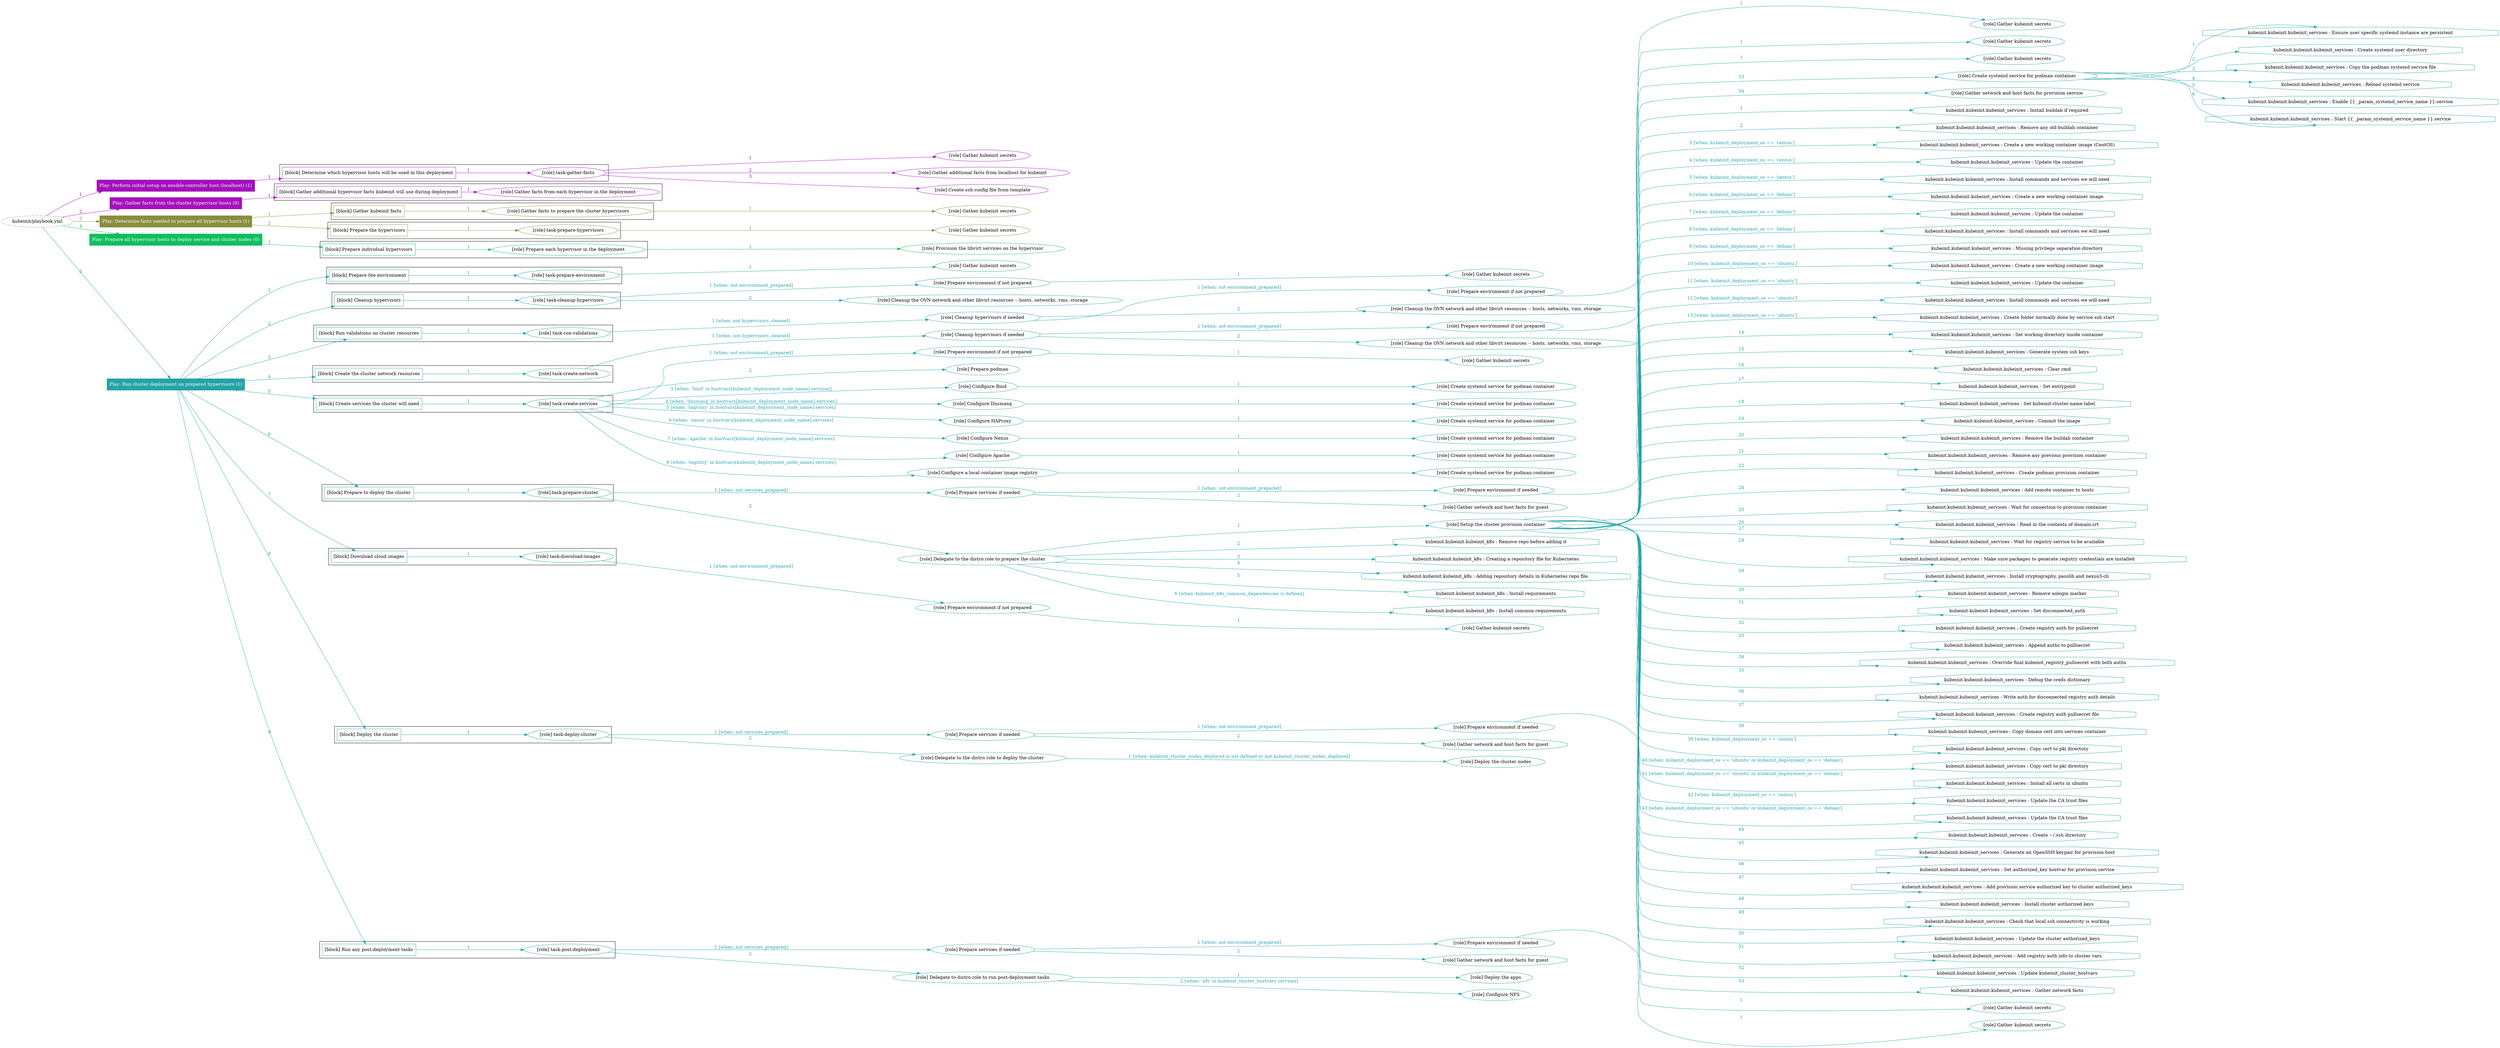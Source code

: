 digraph {
	graph [concentrate=true ordering=in rankdir=LR ratio=fill]
	edge [esep=5 sep=10]
	"kubeinit/playbook.yml" [URL="/home/runner/work/kubeinit/kubeinit/kubeinit/playbook.yml" id=playbook_1cbd8bed style=dotted]
	play_88eedc28 [label="Play: Perform initial setup on ansible-controller host (localhost) (1)" URL="/home/runner/work/kubeinit/kubeinit/kubeinit/playbook.yml" color="#a30fbd" fontcolor="#ffffff" id=play_88eedc28 shape=box style=filled tooltip=localhost]
	"kubeinit/playbook.yml" -> play_88eedc28 [label="1 " color="#a30fbd" fontcolor="#a30fbd" id=edge_3a0fbdfc labeltooltip="1 " tooltip="1 "]
	subgraph "Gather kubeinit secrets" {
		role_0d9f347a [label="[role] Gather kubeinit secrets" URL="/home/runner/.ansible/collections/ansible_collections/kubeinit/kubeinit/roles/kubeinit_prepare/tasks/build_hypervisors_group.yml" color="#a30fbd" id=role_0d9f347a tooltip="Gather kubeinit secrets"]
	}
	subgraph "Gather additional facts from localhost for kubeinit" {
		role_b3aed2ac [label="[role] Gather additional facts from localhost for kubeinit" URL="/home/runner/.ansible/collections/ansible_collections/kubeinit/kubeinit/roles/kubeinit_prepare/tasks/build_hypervisors_group.yml" color="#a30fbd" id=role_b3aed2ac tooltip="Gather additional facts from localhost for kubeinit"]
	}
	subgraph "Create ssh config file from template" {
		role_481c3c16 [label="[role] Create ssh config file from template" URL="/home/runner/.ansible/collections/ansible_collections/kubeinit/kubeinit/roles/kubeinit_prepare/tasks/build_hypervisors_group.yml" color="#a30fbd" id=role_481c3c16 tooltip="Create ssh config file from template"]
	}
	subgraph "task-gather-facts" {
		role_5f99e449 [label="[role] task-gather-facts" URL="/home/runner/work/kubeinit/kubeinit/kubeinit/playbook.yml" color="#a30fbd" id=role_5f99e449 tooltip="task-gather-facts"]
		role_5f99e449 -> role_0d9f347a [label="1 " color="#a30fbd" fontcolor="#a30fbd" id=edge_9ea7b9dc labeltooltip="1 " tooltip="1 "]
		role_5f99e449 -> role_b3aed2ac [label="2 " color="#a30fbd" fontcolor="#a30fbd" id=edge_117d5ff4 labeltooltip="2 " tooltip="2 "]
		role_5f99e449 -> role_481c3c16 [label="3 " color="#a30fbd" fontcolor="#a30fbd" id=edge_f2d87f4e labeltooltip="3 " tooltip="3 "]
	}
	subgraph "Play: Perform initial setup on ansible-controller host (localhost) (1)" {
		play_88eedc28 -> block_6545743c [label=1 color="#a30fbd" fontcolor="#a30fbd" id=edge_45b876a6 labeltooltip=1 tooltip=1]
		subgraph cluster_block_6545743c {
			block_6545743c [label="[block] Determine which hypervisor hosts will be used in this deployment" URL="/home/runner/work/kubeinit/kubeinit/kubeinit/playbook.yml" color="#a30fbd" id=block_6545743c labeltooltip="Determine which hypervisor hosts will be used in this deployment" shape=box tooltip="Determine which hypervisor hosts will be used in this deployment"]
			block_6545743c -> role_5f99e449 [label="1 " color="#a30fbd" fontcolor="#a30fbd" id=edge_06a923c5 labeltooltip="1 " tooltip="1 "]
		}
	}
	play_367ff507 [label="Play: Gather facts from the cluster hypervisor hosts (0)" URL="/home/runner/work/kubeinit/kubeinit/kubeinit/playbook.yml" color="#a511bb" fontcolor="#ffffff" id=play_367ff507 shape=box style=filled tooltip="Play: Gather facts from the cluster hypervisor hosts (0)"]
	"kubeinit/playbook.yml" -> play_367ff507 [label="2 " color="#a511bb" fontcolor="#a511bb" id=edge_c5d64797 labeltooltip="2 " tooltip="2 "]
	subgraph "Gather facts from each hypervisor in the deployment" {
		role_b168e7d1 [label="[role] Gather facts from each hypervisor in the deployment" URL="/home/runner/work/kubeinit/kubeinit/kubeinit/playbook.yml" color="#a511bb" id=role_b168e7d1 tooltip="Gather facts from each hypervisor in the deployment"]
	}
	subgraph "Play: Gather facts from the cluster hypervisor hosts (0)" {
		play_367ff507 -> block_157e85f5 [label=1 color="#a511bb" fontcolor="#a511bb" id=edge_4beec12e labeltooltip=1 tooltip=1]
		subgraph cluster_block_157e85f5 {
			block_157e85f5 [label="[block] Gather additional hypervisor facts kubeinit will use during deployment" URL="/home/runner/work/kubeinit/kubeinit/kubeinit/playbook.yml" color="#a511bb" id=block_157e85f5 labeltooltip="Gather additional hypervisor facts kubeinit will use during deployment" shape=box tooltip="Gather additional hypervisor facts kubeinit will use during deployment"]
			block_157e85f5 -> role_b168e7d1 [label="1 " color="#a511bb" fontcolor="#a511bb" id=edge_5ed205aa labeltooltip="1 " tooltip="1 "]
		}
	}
	play_2a9b55cc [label="Play: Determine facts needed to prepare all hypervisor hosts (1)" URL="/home/runner/work/kubeinit/kubeinit/kubeinit/playbook.yml" color="#8a8d3f" fontcolor="#ffffff" id=play_2a9b55cc shape=box style=filled tooltip=localhost]
	"kubeinit/playbook.yml" -> play_2a9b55cc [label="3 " color="#8a8d3f" fontcolor="#8a8d3f" id=edge_2554bcbe labeltooltip="3 " tooltip="3 "]
	subgraph "Gather kubeinit secrets" {
		role_4c4f1701 [label="[role] Gather kubeinit secrets" URL="/home/runner/.ansible/collections/ansible_collections/kubeinit/kubeinit/roles/kubeinit_prepare/tasks/gather_kubeinit_facts.yml" color="#8a8d3f" id=role_4c4f1701 tooltip="Gather kubeinit secrets"]
	}
	subgraph "Gather facts to prepare the cluster hypervisors" {
		role_63632b94 [label="[role] Gather facts to prepare the cluster hypervisors" URL="/home/runner/work/kubeinit/kubeinit/kubeinit/playbook.yml" color="#8a8d3f" id=role_63632b94 tooltip="Gather facts to prepare the cluster hypervisors"]
		role_63632b94 -> role_4c4f1701 [label="1 " color="#8a8d3f" fontcolor="#8a8d3f" id=edge_0a1269e4 labeltooltip="1 " tooltip="1 "]
	}
	subgraph "Gather kubeinit secrets" {
		role_17b98162 [label="[role] Gather kubeinit secrets" URL="/home/runner/.ansible/collections/ansible_collections/kubeinit/kubeinit/roles/kubeinit_prepare/tasks/gather_kubeinit_facts.yml" color="#8a8d3f" id=role_17b98162 tooltip="Gather kubeinit secrets"]
	}
	subgraph "task-prepare-hypervisors" {
		role_c9dad1f2 [label="[role] task-prepare-hypervisors" URL="/home/runner/work/kubeinit/kubeinit/kubeinit/playbook.yml" color="#8a8d3f" id=role_c9dad1f2 tooltip="task-prepare-hypervisors"]
		role_c9dad1f2 -> role_17b98162 [label="1 " color="#8a8d3f" fontcolor="#8a8d3f" id=edge_4cc17b90 labeltooltip="1 " tooltip="1 "]
	}
	subgraph "Play: Determine facts needed to prepare all hypervisor hosts (1)" {
		play_2a9b55cc -> block_a1e5cb1c [label=1 color="#8a8d3f" fontcolor="#8a8d3f" id=edge_237d9f6b labeltooltip=1 tooltip=1]
		subgraph cluster_block_a1e5cb1c {
			block_a1e5cb1c [label="[block] Gather kubeinit facts" URL="/home/runner/work/kubeinit/kubeinit/kubeinit/playbook.yml" color="#8a8d3f" id=block_a1e5cb1c labeltooltip="Gather kubeinit facts" shape=box tooltip="Gather kubeinit facts"]
			block_a1e5cb1c -> role_63632b94 [label="1 " color="#8a8d3f" fontcolor="#8a8d3f" id=edge_1f818c6a labeltooltip="1 " tooltip="1 "]
		}
		play_2a9b55cc -> block_ba18f16f [label=2 color="#8a8d3f" fontcolor="#8a8d3f" id=edge_bd9ed608 labeltooltip=2 tooltip=2]
		subgraph cluster_block_ba18f16f {
			block_ba18f16f [label="[block] Prepare the hypervisors" URL="/home/runner/work/kubeinit/kubeinit/kubeinit/playbook.yml" color="#8a8d3f" id=block_ba18f16f labeltooltip="Prepare the hypervisors" shape=box tooltip="Prepare the hypervisors"]
			block_ba18f16f -> role_c9dad1f2 [label="1 " color="#8a8d3f" fontcolor="#8a8d3f" id=edge_df24becb labeltooltip="1 " tooltip="1 "]
		}
	}
	play_35b62d5c [label="Play: Prepare all hypervisor hosts to deploy service and cluster nodes (0)" URL="/home/runner/work/kubeinit/kubeinit/kubeinit/playbook.yml" color="#0ebe5b" fontcolor="#ffffff" id=play_35b62d5c shape=box style=filled tooltip="Play: Prepare all hypervisor hosts to deploy service and cluster nodes (0)"]
	"kubeinit/playbook.yml" -> play_35b62d5c [label="4 " color="#0ebe5b" fontcolor="#0ebe5b" id=edge_1dfea9d2 labeltooltip="4 " tooltip="4 "]
	subgraph "Provision the libvirt services on the hypervisor" {
		role_f7989899 [label="[role] Provision the libvirt services on the hypervisor" URL="/home/runner/.ansible/collections/ansible_collections/kubeinit/kubeinit/roles/kubeinit_prepare/tasks/prepare_hypervisor.yml" color="#0ebe5b" id=role_f7989899 tooltip="Provision the libvirt services on the hypervisor"]
	}
	subgraph "Prepare each hypervisor in the deployment" {
		role_f3387248 [label="[role] Prepare each hypervisor in the deployment" URL="/home/runner/work/kubeinit/kubeinit/kubeinit/playbook.yml" color="#0ebe5b" id=role_f3387248 tooltip="Prepare each hypervisor in the deployment"]
		role_f3387248 -> role_f7989899 [label="1 " color="#0ebe5b" fontcolor="#0ebe5b" id=edge_9ab10163 labeltooltip="1 " tooltip="1 "]
	}
	subgraph "Play: Prepare all hypervisor hosts to deploy service and cluster nodes (0)" {
		play_35b62d5c -> block_d585e472 [label=1 color="#0ebe5b" fontcolor="#0ebe5b" id=edge_488391ce labeltooltip=1 tooltip=1]
		subgraph cluster_block_d585e472 {
			block_d585e472 [label="[block] Prepare individual hypervisors" URL="/home/runner/work/kubeinit/kubeinit/kubeinit/playbook.yml" color="#0ebe5b" id=block_d585e472 labeltooltip="Prepare individual hypervisors" shape=box tooltip="Prepare individual hypervisors"]
			block_d585e472 -> role_f3387248 [label="1 " color="#0ebe5b" fontcolor="#0ebe5b" id=edge_5329fa87 labeltooltip="1 " tooltip="1 "]
		}
	}
	play_4e4f0764 [label="Play: Run cluster deployment on prepared hypervisors (1)" URL="/home/runner/work/kubeinit/kubeinit/kubeinit/playbook.yml" color="#24a3a8" fontcolor="#ffffff" id=play_4e4f0764 shape=box style=filled tooltip=localhost]
	"kubeinit/playbook.yml" -> play_4e4f0764 [label="5 " color="#24a3a8" fontcolor="#24a3a8" id=edge_f6474b76 labeltooltip="5 " tooltip="5 "]
	subgraph "Gather kubeinit secrets" {
		role_d217420e [label="[role] Gather kubeinit secrets" URL="/home/runner/.ansible/collections/ansible_collections/kubeinit/kubeinit/roles/kubeinit_prepare/tasks/gather_kubeinit_facts.yml" color="#24a3a8" id=role_d217420e tooltip="Gather kubeinit secrets"]
	}
	subgraph "task-prepare-environment" {
		role_2e31b16a [label="[role] task-prepare-environment" URL="/home/runner/work/kubeinit/kubeinit/kubeinit/playbook.yml" color="#24a3a8" id=role_2e31b16a tooltip="task-prepare-environment"]
		role_2e31b16a -> role_d217420e [label="1 " color="#24a3a8" fontcolor="#24a3a8" id=edge_c4feb832 labeltooltip="1 " tooltip="1 "]
	}
	subgraph "Gather kubeinit secrets" {
		role_eca7121c [label="[role] Gather kubeinit secrets" URL="/home/runner/.ansible/collections/ansible_collections/kubeinit/kubeinit/roles/kubeinit_prepare/tasks/gather_kubeinit_facts.yml" color="#24a3a8" id=role_eca7121c tooltip="Gather kubeinit secrets"]
	}
	subgraph "Prepare environment if not prepared" {
		role_df1c5f45 [label="[role] Prepare environment if not prepared" URL="/home/runner/.ansible/collections/ansible_collections/kubeinit/kubeinit/roles/kubeinit_prepare/tasks/cleanup_hypervisors.yml" color="#24a3a8" id=role_df1c5f45 tooltip="Prepare environment if not prepared"]
		role_df1c5f45 -> role_eca7121c [label="1 " color="#24a3a8" fontcolor="#24a3a8" id=edge_58973720 labeltooltip="1 " tooltip="1 "]
	}
	subgraph "Cleanup the OVN network and other libvirt resources -- hosts, networks, vms, storage" {
		role_37ac00f9 [label="[role] Cleanup the OVN network and other libvirt resources -- hosts, networks, vms, storage" URL="/home/runner/.ansible/collections/ansible_collections/kubeinit/kubeinit/roles/kubeinit_prepare/tasks/cleanup_hypervisors.yml" color="#24a3a8" id=role_37ac00f9 tooltip="Cleanup the OVN network and other libvirt resources -- hosts, networks, vms, storage"]
	}
	subgraph "task-cleanup-hypervisors" {
		role_fd7b78fa [label="[role] task-cleanup-hypervisors" URL="/home/runner/work/kubeinit/kubeinit/kubeinit/playbook.yml" color="#24a3a8" id=role_fd7b78fa tooltip="task-cleanup-hypervisors"]
		role_fd7b78fa -> role_df1c5f45 [label="1 [when: not environment_prepared]" color="#24a3a8" fontcolor="#24a3a8" id=edge_3e707656 labeltooltip="1 [when: not environment_prepared]" tooltip="1 [when: not environment_prepared]"]
		role_fd7b78fa -> role_37ac00f9 [label="2 " color="#24a3a8" fontcolor="#24a3a8" id=edge_c8d9af78 labeltooltip="2 " tooltip="2 "]
	}
	subgraph "Gather kubeinit secrets" {
		role_0b2312be [label="[role] Gather kubeinit secrets" URL="/home/runner/.ansible/collections/ansible_collections/kubeinit/kubeinit/roles/kubeinit_prepare/tasks/gather_kubeinit_facts.yml" color="#24a3a8" id=role_0b2312be tooltip="Gather kubeinit secrets"]
	}
	subgraph "Prepare environment if not prepared" {
		role_b9ab1230 [label="[role] Prepare environment if not prepared" URL="/home/runner/.ansible/collections/ansible_collections/kubeinit/kubeinit/roles/kubeinit_prepare/tasks/cleanup_hypervisors.yml" color="#24a3a8" id=role_b9ab1230 tooltip="Prepare environment if not prepared"]
		role_b9ab1230 -> role_0b2312be [label="1 " color="#24a3a8" fontcolor="#24a3a8" id=edge_ad169ceb labeltooltip="1 " tooltip="1 "]
	}
	subgraph "Cleanup the OVN network and other libvirt resources -- hosts, networks, vms, storage" {
		role_fe3d158c [label="[role] Cleanup the OVN network and other libvirt resources -- hosts, networks, vms, storage" URL="/home/runner/.ansible/collections/ansible_collections/kubeinit/kubeinit/roles/kubeinit_prepare/tasks/cleanup_hypervisors.yml" color="#24a3a8" id=role_fe3d158c tooltip="Cleanup the OVN network and other libvirt resources -- hosts, networks, vms, storage"]
	}
	subgraph "Cleanup hypervisors if needed" {
		role_db53bd13 [label="[role] Cleanup hypervisors if needed" URL="/home/runner/.ansible/collections/ansible_collections/kubeinit/kubeinit/roles/kubeinit_validations/tasks/main.yml" color="#24a3a8" id=role_db53bd13 tooltip="Cleanup hypervisors if needed"]
		role_db53bd13 -> role_b9ab1230 [label="1 [when: not environment_prepared]" color="#24a3a8" fontcolor="#24a3a8" id=edge_a54893f5 labeltooltip="1 [when: not environment_prepared]" tooltip="1 [when: not environment_prepared]"]
		role_db53bd13 -> role_fe3d158c [label="2 " color="#24a3a8" fontcolor="#24a3a8" id=edge_dac441c1 labeltooltip="2 " tooltip="2 "]
	}
	subgraph "task-run-validations" {
		role_139150a8 [label="[role] task-run-validations" URL="/home/runner/work/kubeinit/kubeinit/kubeinit/playbook.yml" color="#24a3a8" id=role_139150a8 tooltip="task-run-validations"]
		role_139150a8 -> role_db53bd13 [label="1 [when: not hypervisors_cleaned]" color="#24a3a8" fontcolor="#24a3a8" id=edge_5c95d050 labeltooltip="1 [when: not hypervisors_cleaned]" tooltip="1 [when: not hypervisors_cleaned]"]
	}
	subgraph "Gather kubeinit secrets" {
		role_fc489aab [label="[role] Gather kubeinit secrets" URL="/home/runner/.ansible/collections/ansible_collections/kubeinit/kubeinit/roles/kubeinit_prepare/tasks/gather_kubeinit_facts.yml" color="#24a3a8" id=role_fc489aab tooltip="Gather kubeinit secrets"]
	}
	subgraph "Prepare environment if not prepared" {
		role_76d85e9c [label="[role] Prepare environment if not prepared" URL="/home/runner/.ansible/collections/ansible_collections/kubeinit/kubeinit/roles/kubeinit_prepare/tasks/cleanup_hypervisors.yml" color="#24a3a8" id=role_76d85e9c tooltip="Prepare environment if not prepared"]
		role_76d85e9c -> role_fc489aab [label="1 " color="#24a3a8" fontcolor="#24a3a8" id=edge_278d15cc labeltooltip="1 " tooltip="1 "]
	}
	subgraph "Cleanup the OVN network and other libvirt resources -- hosts, networks, vms, storage" {
		role_654efc3f [label="[role] Cleanup the OVN network and other libvirt resources -- hosts, networks, vms, storage" URL="/home/runner/.ansible/collections/ansible_collections/kubeinit/kubeinit/roles/kubeinit_prepare/tasks/cleanup_hypervisors.yml" color="#24a3a8" id=role_654efc3f tooltip="Cleanup the OVN network and other libvirt resources -- hosts, networks, vms, storage"]
	}
	subgraph "Cleanup hypervisors if needed" {
		role_c2206e90 [label="[role] Cleanup hypervisors if needed" URL="/home/runner/.ansible/collections/ansible_collections/kubeinit/kubeinit/roles/kubeinit_libvirt/tasks/create_network.yml" color="#24a3a8" id=role_c2206e90 tooltip="Cleanup hypervisors if needed"]
		role_c2206e90 -> role_76d85e9c [label="1 [when: not environment_prepared]" color="#24a3a8" fontcolor="#24a3a8" id=edge_398bbb6e labeltooltip="1 [when: not environment_prepared]" tooltip="1 [when: not environment_prepared]"]
		role_c2206e90 -> role_654efc3f [label="2 " color="#24a3a8" fontcolor="#24a3a8" id=edge_50f6a3bc labeltooltip="2 " tooltip="2 "]
	}
	subgraph "task-create-network" {
		role_42c53573 [label="[role] task-create-network" URL="/home/runner/work/kubeinit/kubeinit/kubeinit/playbook.yml" color="#24a3a8" id=role_42c53573 tooltip="task-create-network"]
		role_42c53573 -> role_c2206e90 [label="1 [when: not hypervisors_cleaned]" color="#24a3a8" fontcolor="#24a3a8" id=edge_4dd7de53 labeltooltip="1 [when: not hypervisors_cleaned]" tooltip="1 [when: not hypervisors_cleaned]"]
	}
	subgraph "Gather kubeinit secrets" {
		role_21333cc7 [label="[role] Gather kubeinit secrets" URL="/home/runner/.ansible/collections/ansible_collections/kubeinit/kubeinit/roles/kubeinit_prepare/tasks/gather_kubeinit_facts.yml" color="#24a3a8" id=role_21333cc7 tooltip="Gather kubeinit secrets"]
	}
	subgraph "Prepare environment if not prepared" {
		role_6911e3e6 [label="[role] Prepare environment if not prepared" URL="/home/runner/.ansible/collections/ansible_collections/kubeinit/kubeinit/roles/kubeinit_services/tasks/main.yml" color="#24a3a8" id=role_6911e3e6 tooltip="Prepare environment if not prepared"]
		role_6911e3e6 -> role_21333cc7 [label="1 " color="#24a3a8" fontcolor="#24a3a8" id=edge_a25a85f1 labeltooltip="1 " tooltip="1 "]
	}
	subgraph "Prepare podman" {
		role_4f2e60ae [label="[role] Prepare podman" URL="/home/runner/.ansible/collections/ansible_collections/kubeinit/kubeinit/roles/kubeinit_services/tasks/00_create_service_pod.yml" color="#24a3a8" id=role_4f2e60ae tooltip="Prepare podman"]
	}
	subgraph "Create systemd service for podman container" {
		role_2694711f [label="[role] Create systemd service for podman container" URL="/home/runner/.ansible/collections/ansible_collections/kubeinit/kubeinit/roles/kubeinit_bind/tasks/main.yml" color="#24a3a8" id=role_2694711f tooltip="Create systemd service for podman container"]
	}
	subgraph "Configure Bind" {
		role_a8f92d29 [label="[role] Configure Bind" URL="/home/runner/.ansible/collections/ansible_collections/kubeinit/kubeinit/roles/kubeinit_services/tasks/start_services_containers.yml" color="#24a3a8" id=role_a8f92d29 tooltip="Configure Bind"]
		role_a8f92d29 -> role_2694711f [label="1 " color="#24a3a8" fontcolor="#24a3a8" id=edge_a53074a0 labeltooltip="1 " tooltip="1 "]
	}
	subgraph "Create systemd service for podman container" {
		role_226b7ecc [label="[role] Create systemd service for podman container" URL="/home/runner/.ansible/collections/ansible_collections/kubeinit/kubeinit/roles/kubeinit_dnsmasq/tasks/main.yml" color="#24a3a8" id=role_226b7ecc tooltip="Create systemd service for podman container"]
	}
	subgraph "Configure Dnsmasq" {
		role_56724a3d [label="[role] Configure Dnsmasq" URL="/home/runner/.ansible/collections/ansible_collections/kubeinit/kubeinit/roles/kubeinit_services/tasks/start_services_containers.yml" color="#24a3a8" id=role_56724a3d tooltip="Configure Dnsmasq"]
		role_56724a3d -> role_226b7ecc [label="1 " color="#24a3a8" fontcolor="#24a3a8" id=edge_a9fedfe9 labeltooltip="1 " tooltip="1 "]
	}
	subgraph "Create systemd service for podman container" {
		role_eaccafcf [label="[role] Create systemd service for podman container" URL="/home/runner/.ansible/collections/ansible_collections/kubeinit/kubeinit/roles/kubeinit_haproxy/tasks/main.yml" color="#24a3a8" id=role_eaccafcf tooltip="Create systemd service for podman container"]
	}
	subgraph "Configure HAProxy" {
		role_477c5d91 [label="[role] Configure HAProxy" URL="/home/runner/.ansible/collections/ansible_collections/kubeinit/kubeinit/roles/kubeinit_services/tasks/start_services_containers.yml" color="#24a3a8" id=role_477c5d91 tooltip="Configure HAProxy"]
		role_477c5d91 -> role_eaccafcf [label="1 " color="#24a3a8" fontcolor="#24a3a8" id=edge_8a515d47 labeltooltip="1 " tooltip="1 "]
	}
	subgraph "Create systemd service for podman container" {
		role_cf724d6c [label="[role] Create systemd service for podman container" URL="/home/runner/.ansible/collections/ansible_collections/kubeinit/kubeinit/roles/kubeinit_nexus/tasks/main.yml" color="#24a3a8" id=role_cf724d6c tooltip="Create systemd service for podman container"]
	}
	subgraph "Configure Nexus" {
		role_dfbc3b50 [label="[role] Configure Nexus" URL="/home/runner/.ansible/collections/ansible_collections/kubeinit/kubeinit/roles/kubeinit_services/tasks/start_services_containers.yml" color="#24a3a8" id=role_dfbc3b50 tooltip="Configure Nexus"]
		role_dfbc3b50 -> role_cf724d6c [label="1 " color="#24a3a8" fontcolor="#24a3a8" id=edge_957caa94 labeltooltip="1 " tooltip="1 "]
	}
	subgraph "Create systemd service for podman container" {
		role_3c9f0115 [label="[role] Create systemd service for podman container" URL="/home/runner/.ansible/collections/ansible_collections/kubeinit/kubeinit/roles/kubeinit_apache/tasks/main.yml" color="#24a3a8" id=role_3c9f0115 tooltip="Create systemd service for podman container"]
	}
	subgraph "Configure Apache" {
		role_bbfff76e [label="[role] Configure Apache" URL="/home/runner/.ansible/collections/ansible_collections/kubeinit/kubeinit/roles/kubeinit_services/tasks/start_services_containers.yml" color="#24a3a8" id=role_bbfff76e tooltip="Configure Apache"]
		role_bbfff76e -> role_3c9f0115 [label="1 " color="#24a3a8" fontcolor="#24a3a8" id=edge_480013c6 labeltooltip="1 " tooltip="1 "]
	}
	subgraph "Create systemd service for podman container" {
		role_7a311556 [label="[role] Create systemd service for podman container" URL="/home/runner/.ansible/collections/ansible_collections/kubeinit/kubeinit/roles/kubeinit_registry/tasks/main.yml" color="#24a3a8" id=role_7a311556 tooltip="Create systemd service for podman container"]
	}
	subgraph "Configure a local container image registry" {
		role_4b7177ac [label="[role] Configure a local container image registry" URL="/home/runner/.ansible/collections/ansible_collections/kubeinit/kubeinit/roles/kubeinit_services/tasks/start_services_containers.yml" color="#24a3a8" id=role_4b7177ac tooltip="Configure a local container image registry"]
		role_4b7177ac -> role_7a311556 [label="1 " color="#24a3a8" fontcolor="#24a3a8" id=edge_e7466c4a labeltooltip="1 " tooltip="1 "]
	}
	subgraph "task-create-services" {
		role_1f55c096 [label="[role] task-create-services" URL="/home/runner/work/kubeinit/kubeinit/kubeinit/playbook.yml" color="#24a3a8" id=role_1f55c096 tooltip="task-create-services"]
		role_1f55c096 -> role_6911e3e6 [label="1 [when: not environment_prepared]" color="#24a3a8" fontcolor="#24a3a8" id=edge_4cfdcdee labeltooltip="1 [when: not environment_prepared]" tooltip="1 [when: not environment_prepared]"]
		role_1f55c096 -> role_4f2e60ae [label="2 " color="#24a3a8" fontcolor="#24a3a8" id=edge_05d7da29 labeltooltip="2 " tooltip="2 "]
		role_1f55c096 -> role_a8f92d29 [label="3 [when: 'bind' in hostvars[kubeinit_deployment_node_name].services]" color="#24a3a8" fontcolor="#24a3a8" id=edge_18a1e0e8 labeltooltip="3 [when: 'bind' in hostvars[kubeinit_deployment_node_name].services]" tooltip="3 [when: 'bind' in hostvars[kubeinit_deployment_node_name].services]"]
		role_1f55c096 -> role_56724a3d [label="4 [when: 'dnsmasq' in hostvars[kubeinit_deployment_node_name].services]" color="#24a3a8" fontcolor="#24a3a8" id=edge_97b25d94 labeltooltip="4 [when: 'dnsmasq' in hostvars[kubeinit_deployment_node_name].services]" tooltip="4 [when: 'dnsmasq' in hostvars[kubeinit_deployment_node_name].services]"]
		role_1f55c096 -> role_477c5d91 [label="5 [when: 'haproxy' in hostvars[kubeinit_deployment_node_name].services]" color="#24a3a8" fontcolor="#24a3a8" id=edge_dec11da4 labeltooltip="5 [when: 'haproxy' in hostvars[kubeinit_deployment_node_name].services]" tooltip="5 [when: 'haproxy' in hostvars[kubeinit_deployment_node_name].services]"]
		role_1f55c096 -> role_dfbc3b50 [label="6 [when: 'nexus' in hostvars[kubeinit_deployment_node_name].services]" color="#24a3a8" fontcolor="#24a3a8" id=edge_179eb827 labeltooltip="6 [when: 'nexus' in hostvars[kubeinit_deployment_node_name].services]" tooltip="6 [when: 'nexus' in hostvars[kubeinit_deployment_node_name].services]"]
		role_1f55c096 -> role_bbfff76e [label="7 [when: 'apache' in hostvars[kubeinit_deployment_node_name].services]" color="#24a3a8" fontcolor="#24a3a8" id=edge_8e0d81e5 labeltooltip="7 [when: 'apache' in hostvars[kubeinit_deployment_node_name].services]" tooltip="7 [when: 'apache' in hostvars[kubeinit_deployment_node_name].services]"]
		role_1f55c096 -> role_4b7177ac [label="8 [when: 'registry' in hostvars[kubeinit_deployment_node_name].services]" color="#24a3a8" fontcolor="#24a3a8" id=edge_4166c2d2 labeltooltip="8 [when: 'registry' in hostvars[kubeinit_deployment_node_name].services]" tooltip="8 [when: 'registry' in hostvars[kubeinit_deployment_node_name].services]"]
	}
	subgraph "Gather kubeinit secrets" {
		role_a3845706 [label="[role] Gather kubeinit secrets" URL="/home/runner/.ansible/collections/ansible_collections/kubeinit/kubeinit/roles/kubeinit_prepare/tasks/gather_kubeinit_facts.yml" color="#24a3a8" id=role_a3845706 tooltip="Gather kubeinit secrets"]
	}
	subgraph "Prepare environment if needed" {
		role_4c1debcc [label="[role] Prepare environment if needed" URL="/home/runner/.ansible/collections/ansible_collections/kubeinit/kubeinit/roles/kubeinit_services/tasks/prepare_services.yml" color="#24a3a8" id=role_4c1debcc tooltip="Prepare environment if needed"]
		role_4c1debcc -> role_a3845706 [label="1 " color="#24a3a8" fontcolor="#24a3a8" id=edge_2dfd9e72 labeltooltip="1 " tooltip="1 "]
	}
	subgraph "Gather network and host facts for guest" {
		role_a2aa542d [label="[role] Gather network and host facts for guest" URL="/home/runner/.ansible/collections/ansible_collections/kubeinit/kubeinit/roles/kubeinit_services/tasks/prepare_services.yml" color="#24a3a8" id=role_a2aa542d tooltip="Gather network and host facts for guest"]
	}
	subgraph "Prepare services if needed" {
		role_bd424a6d [label="[role] Prepare services if needed" URL="/home/runner/.ansible/collections/ansible_collections/kubeinit/kubeinit/roles/kubeinit_prepare/tasks/prepare_cluster.yml" color="#24a3a8" id=role_bd424a6d tooltip="Prepare services if needed"]
		role_bd424a6d -> role_4c1debcc [label="1 [when: not environment_prepared]" color="#24a3a8" fontcolor="#24a3a8" id=edge_83c5746e labeltooltip="1 [when: not environment_prepared]" tooltip="1 [when: not environment_prepared]"]
		role_bd424a6d -> role_a2aa542d [label="2 " color="#24a3a8" fontcolor="#24a3a8" id=edge_bf573846 labeltooltip="2 " tooltip="2 "]
	}
	subgraph "Create systemd service for podman container" {
		role_fd5d2b53 [label="[role] Create systemd service for podman container" URL="/home/runner/.ansible/collections/ansible_collections/kubeinit/kubeinit/roles/kubeinit_services/tasks/create_provision_container.yml" color="#24a3a8" id=role_fd5d2b53 tooltip="Create systemd service for podman container"]
		task_ada0bcfb [label="kubeinit.kubeinit.kubeinit_services : Ensure user specific systemd instance are persistent" URL="/home/runner/.ansible/collections/ansible_collections/kubeinit/kubeinit/roles/kubeinit_services/tasks/create_managed_service.yml" color="#24a3a8" id=task_ada0bcfb shape=octagon tooltip="kubeinit.kubeinit.kubeinit_services : Ensure user specific systemd instance are persistent"]
		role_fd5d2b53 -> task_ada0bcfb [label="1 " color="#24a3a8" fontcolor="#24a3a8" id=edge_e5e37c02 labeltooltip="1 " tooltip="1 "]
		task_84b1cea9 [label="kubeinit.kubeinit.kubeinit_services : Create systemd user directory" URL="/home/runner/.ansible/collections/ansible_collections/kubeinit/kubeinit/roles/kubeinit_services/tasks/create_managed_service.yml" color="#24a3a8" id=task_84b1cea9 shape=octagon tooltip="kubeinit.kubeinit.kubeinit_services : Create systemd user directory"]
		role_fd5d2b53 -> task_84b1cea9 [label="2 " color="#24a3a8" fontcolor="#24a3a8" id=edge_8ba0357e labeltooltip="2 " tooltip="2 "]
		task_d107b5a2 [label="kubeinit.kubeinit.kubeinit_services : Copy the podman systemd service file" URL="/home/runner/.ansible/collections/ansible_collections/kubeinit/kubeinit/roles/kubeinit_services/tasks/create_managed_service.yml" color="#24a3a8" id=task_d107b5a2 shape=octagon tooltip="kubeinit.kubeinit.kubeinit_services : Copy the podman systemd service file"]
		role_fd5d2b53 -> task_d107b5a2 [label="3 " color="#24a3a8" fontcolor="#24a3a8" id=edge_ff8e6845 labeltooltip="3 " tooltip="3 "]
		task_52e2a57d [label="kubeinit.kubeinit.kubeinit_services : Reload systemd service" URL="/home/runner/.ansible/collections/ansible_collections/kubeinit/kubeinit/roles/kubeinit_services/tasks/create_managed_service.yml" color="#24a3a8" id=task_52e2a57d shape=octagon tooltip="kubeinit.kubeinit.kubeinit_services : Reload systemd service"]
		role_fd5d2b53 -> task_52e2a57d [label="4 " color="#24a3a8" fontcolor="#24a3a8" id=edge_aa5ede52 labeltooltip="4 " tooltip="4 "]
		task_a206088e [label="kubeinit.kubeinit.kubeinit_services : Enable {{ _param_systemd_service_name }}.service" URL="/home/runner/.ansible/collections/ansible_collections/kubeinit/kubeinit/roles/kubeinit_services/tasks/create_managed_service.yml" color="#24a3a8" id=task_a206088e shape=octagon tooltip="kubeinit.kubeinit.kubeinit_services : Enable {{ _param_systemd_service_name }}.service"]
		role_fd5d2b53 -> task_a206088e [label="5 " color="#24a3a8" fontcolor="#24a3a8" id=edge_928fe2e4 labeltooltip="5 " tooltip="5 "]
		task_c42f57d2 [label="kubeinit.kubeinit.kubeinit_services : Start {{ _param_systemd_service_name }}.service" URL="/home/runner/.ansible/collections/ansible_collections/kubeinit/kubeinit/roles/kubeinit_services/tasks/create_managed_service.yml" color="#24a3a8" id=task_c42f57d2 shape=octagon tooltip="kubeinit.kubeinit.kubeinit_services : Start {{ _param_systemd_service_name }}.service"]
		role_fd5d2b53 -> task_c42f57d2 [label="6 " color="#24a3a8" fontcolor="#24a3a8" id=edge_4bdd5abb labeltooltip="6 " tooltip="6 "]
	}
	subgraph "Gather network and host facts for provision service" {
		role_282ba4ca [label="[role] Gather network and host facts for provision service" URL="/home/runner/.ansible/collections/ansible_collections/kubeinit/kubeinit/roles/kubeinit_services/tasks/create_provision_container.yml" color="#24a3a8" id=role_282ba4ca tooltip="Gather network and host facts for provision service"]
	}
	subgraph "Setup the cluster provision container" {
		role_6f1ebf59 [label="[role] Setup the cluster provision container" URL="/home/runner/.ansible/collections/ansible_collections/kubeinit/kubeinit/roles/kubeinit_k8s/tasks/prepare_cluster.yml" color="#24a3a8" id=role_6f1ebf59 tooltip="Setup the cluster provision container"]
		task_bd050cb8 [label="kubeinit.kubeinit.kubeinit_services : Install buildah if required" URL="/home/runner/.ansible/collections/ansible_collections/kubeinit/kubeinit/roles/kubeinit_services/tasks/create_provision_container.yml" color="#24a3a8" id=task_bd050cb8 shape=octagon tooltip="kubeinit.kubeinit.kubeinit_services : Install buildah if required"]
		role_6f1ebf59 -> task_bd050cb8 [label="1 " color="#24a3a8" fontcolor="#24a3a8" id=edge_0946994d labeltooltip="1 " tooltip="1 "]
		task_f90ae7a4 [label="kubeinit.kubeinit.kubeinit_services : Remove any old buildah container" URL="/home/runner/.ansible/collections/ansible_collections/kubeinit/kubeinit/roles/kubeinit_services/tasks/create_provision_container.yml" color="#24a3a8" id=task_f90ae7a4 shape=octagon tooltip="kubeinit.kubeinit.kubeinit_services : Remove any old buildah container"]
		role_6f1ebf59 -> task_f90ae7a4 [label="2 " color="#24a3a8" fontcolor="#24a3a8" id=edge_52695cac labeltooltip="2 " tooltip="2 "]
		task_b7441ba0 [label="kubeinit.kubeinit.kubeinit_services : Create a new working container image (CentOS)" URL="/home/runner/.ansible/collections/ansible_collections/kubeinit/kubeinit/roles/kubeinit_services/tasks/create_provision_container.yml" color="#24a3a8" id=task_b7441ba0 shape=octagon tooltip="kubeinit.kubeinit.kubeinit_services : Create a new working container image (CentOS)"]
		role_6f1ebf59 -> task_b7441ba0 [label="3 [when: kubeinit_deployment_os == 'centos']" color="#24a3a8" fontcolor="#24a3a8" id=edge_a2dfe85d labeltooltip="3 [when: kubeinit_deployment_os == 'centos']" tooltip="3 [when: kubeinit_deployment_os == 'centos']"]
		task_b205d55c [label="kubeinit.kubeinit.kubeinit_services : Update the container" URL="/home/runner/.ansible/collections/ansible_collections/kubeinit/kubeinit/roles/kubeinit_services/tasks/create_provision_container.yml" color="#24a3a8" id=task_b205d55c shape=octagon tooltip="kubeinit.kubeinit.kubeinit_services : Update the container"]
		role_6f1ebf59 -> task_b205d55c [label="4 [when: kubeinit_deployment_os == 'centos']" color="#24a3a8" fontcolor="#24a3a8" id=edge_5146dd27 labeltooltip="4 [when: kubeinit_deployment_os == 'centos']" tooltip="4 [when: kubeinit_deployment_os == 'centos']"]
		task_75d23b2f [label="kubeinit.kubeinit.kubeinit_services : Install commands and services we will need" URL="/home/runner/.ansible/collections/ansible_collections/kubeinit/kubeinit/roles/kubeinit_services/tasks/create_provision_container.yml" color="#24a3a8" id=task_75d23b2f shape=octagon tooltip="kubeinit.kubeinit.kubeinit_services : Install commands and services we will need"]
		role_6f1ebf59 -> task_75d23b2f [label="5 [when: kubeinit_deployment_os == 'centos']" color="#24a3a8" fontcolor="#24a3a8" id=edge_34353482 labeltooltip="5 [when: kubeinit_deployment_os == 'centos']" tooltip="5 [when: kubeinit_deployment_os == 'centos']"]
		task_3966f1c0 [label="kubeinit.kubeinit.kubeinit_services : Create a new working container image" URL="/home/runner/.ansible/collections/ansible_collections/kubeinit/kubeinit/roles/kubeinit_services/tasks/create_provision_container.yml" color="#24a3a8" id=task_3966f1c0 shape=octagon tooltip="kubeinit.kubeinit.kubeinit_services : Create a new working container image"]
		role_6f1ebf59 -> task_3966f1c0 [label="6 [when: kubeinit_deployment_os == 'debian']" color="#24a3a8" fontcolor="#24a3a8" id=edge_0459cf59 labeltooltip="6 [when: kubeinit_deployment_os == 'debian']" tooltip="6 [when: kubeinit_deployment_os == 'debian']"]
		task_315ce91f [label="kubeinit.kubeinit.kubeinit_services : Update the container" URL="/home/runner/.ansible/collections/ansible_collections/kubeinit/kubeinit/roles/kubeinit_services/tasks/create_provision_container.yml" color="#24a3a8" id=task_315ce91f shape=octagon tooltip="kubeinit.kubeinit.kubeinit_services : Update the container"]
		role_6f1ebf59 -> task_315ce91f [label="7 [when: kubeinit_deployment_os == 'debian']" color="#24a3a8" fontcolor="#24a3a8" id=edge_5fb67e8b labeltooltip="7 [when: kubeinit_deployment_os == 'debian']" tooltip="7 [when: kubeinit_deployment_os == 'debian']"]
		task_d0e6d805 [label="kubeinit.kubeinit.kubeinit_services : Install commands and services we will need" URL="/home/runner/.ansible/collections/ansible_collections/kubeinit/kubeinit/roles/kubeinit_services/tasks/create_provision_container.yml" color="#24a3a8" id=task_d0e6d805 shape=octagon tooltip="kubeinit.kubeinit.kubeinit_services : Install commands and services we will need"]
		role_6f1ebf59 -> task_d0e6d805 [label="8 [when: kubeinit_deployment_os == 'debian']" color="#24a3a8" fontcolor="#24a3a8" id=edge_b4679325 labeltooltip="8 [when: kubeinit_deployment_os == 'debian']" tooltip="8 [when: kubeinit_deployment_os == 'debian']"]
		task_a88c4418 [label="kubeinit.kubeinit.kubeinit_services : Missing privilege separation directory" URL="/home/runner/.ansible/collections/ansible_collections/kubeinit/kubeinit/roles/kubeinit_services/tasks/create_provision_container.yml" color="#24a3a8" id=task_a88c4418 shape=octagon tooltip="kubeinit.kubeinit.kubeinit_services : Missing privilege separation directory"]
		role_6f1ebf59 -> task_a88c4418 [label="9 [when: kubeinit_deployment_os == 'debian']" color="#24a3a8" fontcolor="#24a3a8" id=edge_410aa219 labeltooltip="9 [when: kubeinit_deployment_os == 'debian']" tooltip="9 [when: kubeinit_deployment_os == 'debian']"]
		task_80a60647 [label="kubeinit.kubeinit.kubeinit_services : Create a new working container image" URL="/home/runner/.ansible/collections/ansible_collections/kubeinit/kubeinit/roles/kubeinit_services/tasks/create_provision_container.yml" color="#24a3a8" id=task_80a60647 shape=octagon tooltip="kubeinit.kubeinit.kubeinit_services : Create a new working container image"]
		role_6f1ebf59 -> task_80a60647 [label="10 [when: kubeinit_deployment_os == 'ubuntu']" color="#24a3a8" fontcolor="#24a3a8" id=edge_c8d2b76c labeltooltip="10 [when: kubeinit_deployment_os == 'ubuntu']" tooltip="10 [when: kubeinit_deployment_os == 'ubuntu']"]
		task_4a8d00df [label="kubeinit.kubeinit.kubeinit_services : Update the container" URL="/home/runner/.ansible/collections/ansible_collections/kubeinit/kubeinit/roles/kubeinit_services/tasks/create_provision_container.yml" color="#24a3a8" id=task_4a8d00df shape=octagon tooltip="kubeinit.kubeinit.kubeinit_services : Update the container"]
		role_6f1ebf59 -> task_4a8d00df [label="11 [when: kubeinit_deployment_os == 'ubuntu']" color="#24a3a8" fontcolor="#24a3a8" id=edge_a22c053f labeltooltip="11 [when: kubeinit_deployment_os == 'ubuntu']" tooltip="11 [when: kubeinit_deployment_os == 'ubuntu']"]
		task_301a0ad3 [label="kubeinit.kubeinit.kubeinit_services : Install commands and services we will need" URL="/home/runner/.ansible/collections/ansible_collections/kubeinit/kubeinit/roles/kubeinit_services/tasks/create_provision_container.yml" color="#24a3a8" id=task_301a0ad3 shape=octagon tooltip="kubeinit.kubeinit.kubeinit_services : Install commands and services we will need"]
		role_6f1ebf59 -> task_301a0ad3 [label="12 [when: kubeinit_deployment_os == 'ubuntu']" color="#24a3a8" fontcolor="#24a3a8" id=edge_162595ea labeltooltip="12 [when: kubeinit_deployment_os == 'ubuntu']" tooltip="12 [when: kubeinit_deployment_os == 'ubuntu']"]
		task_41e12138 [label="kubeinit.kubeinit.kubeinit_services : Create folder normally done by service ssh start" URL="/home/runner/.ansible/collections/ansible_collections/kubeinit/kubeinit/roles/kubeinit_services/tasks/create_provision_container.yml" color="#24a3a8" id=task_41e12138 shape=octagon tooltip="kubeinit.kubeinit.kubeinit_services : Create folder normally done by service ssh start"]
		role_6f1ebf59 -> task_41e12138 [label="13 [when: kubeinit_deployment_os == 'ubuntu']" color="#24a3a8" fontcolor="#24a3a8" id=edge_ae906ff1 labeltooltip="13 [when: kubeinit_deployment_os == 'ubuntu']" tooltip="13 [when: kubeinit_deployment_os == 'ubuntu']"]
		task_7c6eb1a5 [label="kubeinit.kubeinit.kubeinit_services : Set working directory inside container" URL="/home/runner/.ansible/collections/ansible_collections/kubeinit/kubeinit/roles/kubeinit_services/tasks/create_provision_container.yml" color="#24a3a8" id=task_7c6eb1a5 shape=octagon tooltip="kubeinit.kubeinit.kubeinit_services : Set working directory inside container"]
		role_6f1ebf59 -> task_7c6eb1a5 [label="14 " color="#24a3a8" fontcolor="#24a3a8" id=edge_767c1f9c labeltooltip="14 " tooltip="14 "]
		task_e9d7e8a6 [label="kubeinit.kubeinit.kubeinit_services : Generate system ssh keys" URL="/home/runner/.ansible/collections/ansible_collections/kubeinit/kubeinit/roles/kubeinit_services/tasks/create_provision_container.yml" color="#24a3a8" id=task_e9d7e8a6 shape=octagon tooltip="kubeinit.kubeinit.kubeinit_services : Generate system ssh keys"]
		role_6f1ebf59 -> task_e9d7e8a6 [label="15 " color="#24a3a8" fontcolor="#24a3a8" id=edge_8d9bf67e labeltooltip="15 " tooltip="15 "]
		task_853fc77c [label="kubeinit.kubeinit.kubeinit_services : Clear cmd" URL="/home/runner/.ansible/collections/ansible_collections/kubeinit/kubeinit/roles/kubeinit_services/tasks/create_provision_container.yml" color="#24a3a8" id=task_853fc77c shape=octagon tooltip="kubeinit.kubeinit.kubeinit_services : Clear cmd"]
		role_6f1ebf59 -> task_853fc77c [label="16 " color="#24a3a8" fontcolor="#24a3a8" id=edge_de137f11 labeltooltip="16 " tooltip="16 "]
		task_89f17c43 [label="kubeinit.kubeinit.kubeinit_services : Set entrypoint" URL="/home/runner/.ansible/collections/ansible_collections/kubeinit/kubeinit/roles/kubeinit_services/tasks/create_provision_container.yml" color="#24a3a8" id=task_89f17c43 shape=octagon tooltip="kubeinit.kubeinit.kubeinit_services : Set entrypoint"]
		role_6f1ebf59 -> task_89f17c43 [label="17 " color="#24a3a8" fontcolor="#24a3a8" id=edge_2702f272 labeltooltip="17 " tooltip="17 "]
		task_fea3bf7e [label="kubeinit.kubeinit.kubeinit_services : Set kubeinit-cluster-name label" URL="/home/runner/.ansible/collections/ansible_collections/kubeinit/kubeinit/roles/kubeinit_services/tasks/create_provision_container.yml" color="#24a3a8" id=task_fea3bf7e shape=octagon tooltip="kubeinit.kubeinit.kubeinit_services : Set kubeinit-cluster-name label"]
		role_6f1ebf59 -> task_fea3bf7e [label="18 " color="#24a3a8" fontcolor="#24a3a8" id=edge_11743150 labeltooltip="18 " tooltip="18 "]
		task_747557b2 [label="kubeinit.kubeinit.kubeinit_services : Commit the image" URL="/home/runner/.ansible/collections/ansible_collections/kubeinit/kubeinit/roles/kubeinit_services/tasks/create_provision_container.yml" color="#24a3a8" id=task_747557b2 shape=octagon tooltip="kubeinit.kubeinit.kubeinit_services : Commit the image"]
		role_6f1ebf59 -> task_747557b2 [label="19 " color="#24a3a8" fontcolor="#24a3a8" id=edge_03377544 labeltooltip="19 " tooltip="19 "]
		task_5a79a97c [label="kubeinit.kubeinit.kubeinit_services : Remove the buildah container" URL="/home/runner/.ansible/collections/ansible_collections/kubeinit/kubeinit/roles/kubeinit_services/tasks/create_provision_container.yml" color="#24a3a8" id=task_5a79a97c shape=octagon tooltip="kubeinit.kubeinit.kubeinit_services : Remove the buildah container"]
		role_6f1ebf59 -> task_5a79a97c [label="20 " color="#24a3a8" fontcolor="#24a3a8" id=edge_92934914 labeltooltip="20 " tooltip="20 "]
		task_059089fc [label="kubeinit.kubeinit.kubeinit_services : Remove any previous provision container" URL="/home/runner/.ansible/collections/ansible_collections/kubeinit/kubeinit/roles/kubeinit_services/tasks/create_provision_container.yml" color="#24a3a8" id=task_059089fc shape=octagon tooltip="kubeinit.kubeinit.kubeinit_services : Remove any previous provision container"]
		role_6f1ebf59 -> task_059089fc [label="21 " color="#24a3a8" fontcolor="#24a3a8" id=edge_8ce85461 labeltooltip="21 " tooltip="21 "]
		task_17a1f4f2 [label="kubeinit.kubeinit.kubeinit_services : Create podman provision container" URL="/home/runner/.ansible/collections/ansible_collections/kubeinit/kubeinit/roles/kubeinit_services/tasks/create_provision_container.yml" color="#24a3a8" id=task_17a1f4f2 shape=octagon tooltip="kubeinit.kubeinit.kubeinit_services : Create podman provision container"]
		role_6f1ebf59 -> task_17a1f4f2 [label="22 " color="#24a3a8" fontcolor="#24a3a8" id=edge_09a8dd70 labeltooltip="22 " tooltip="22 "]
		role_6f1ebf59 -> role_fd5d2b53 [label="23 " color="#24a3a8" fontcolor="#24a3a8" id=edge_1d16daae labeltooltip="23 " tooltip="23 "]
		task_68c9679e [label="kubeinit.kubeinit.kubeinit_services : Add remote container to hosts" URL="/home/runner/.ansible/collections/ansible_collections/kubeinit/kubeinit/roles/kubeinit_services/tasks/create_provision_container.yml" color="#24a3a8" id=task_68c9679e shape=octagon tooltip="kubeinit.kubeinit.kubeinit_services : Add remote container to hosts"]
		role_6f1ebf59 -> task_68c9679e [label="24 " color="#24a3a8" fontcolor="#24a3a8" id=edge_a6a45e40 labeltooltip="24 " tooltip="24 "]
		task_ec5d423c [label="kubeinit.kubeinit.kubeinit_services : Wait for connection to provision container" URL="/home/runner/.ansible/collections/ansible_collections/kubeinit/kubeinit/roles/kubeinit_services/tasks/create_provision_container.yml" color="#24a3a8" id=task_ec5d423c shape=octagon tooltip="kubeinit.kubeinit.kubeinit_services : Wait for connection to provision container"]
		role_6f1ebf59 -> task_ec5d423c [label="25 " color="#24a3a8" fontcolor="#24a3a8" id=edge_201fdc7d labeltooltip="25 " tooltip="25 "]
		task_5ac4f800 [label="kubeinit.kubeinit.kubeinit_services : Read in the contents of domain.crt" URL="/home/runner/.ansible/collections/ansible_collections/kubeinit/kubeinit/roles/kubeinit_services/tasks/create_provision_container.yml" color="#24a3a8" id=task_5ac4f800 shape=octagon tooltip="kubeinit.kubeinit.kubeinit_services : Read in the contents of domain.crt"]
		role_6f1ebf59 -> task_5ac4f800 [label="26 " color="#24a3a8" fontcolor="#24a3a8" id=edge_19c37a57 labeltooltip="26 " tooltip="26 "]
		task_d680ab7a [label="kubeinit.kubeinit.kubeinit_services : Wait for registry service to be available" URL="/home/runner/.ansible/collections/ansible_collections/kubeinit/kubeinit/roles/kubeinit_services/tasks/create_provision_container.yml" color="#24a3a8" id=task_d680ab7a shape=octagon tooltip="kubeinit.kubeinit.kubeinit_services : Wait for registry service to be available"]
		role_6f1ebf59 -> task_d680ab7a [label="27 " color="#24a3a8" fontcolor="#24a3a8" id=edge_e1044c20 labeltooltip="27 " tooltip="27 "]
		task_cc897895 [label="kubeinit.kubeinit.kubeinit_services : Make sure packages to generate registry credentials are installed" URL="/home/runner/.ansible/collections/ansible_collections/kubeinit/kubeinit/roles/kubeinit_services/tasks/create_provision_container.yml" color="#24a3a8" id=task_cc897895 shape=octagon tooltip="kubeinit.kubeinit.kubeinit_services : Make sure packages to generate registry credentials are installed"]
		role_6f1ebf59 -> task_cc897895 [label="28 " color="#24a3a8" fontcolor="#24a3a8" id=edge_1b32c5ba labeltooltip="28 " tooltip="28 "]
		task_063571df [label="kubeinit.kubeinit.kubeinit_services : Install cryptography, passlib and nexus3-cli" URL="/home/runner/.ansible/collections/ansible_collections/kubeinit/kubeinit/roles/kubeinit_services/tasks/create_provision_container.yml" color="#24a3a8" id=task_063571df shape=octagon tooltip="kubeinit.kubeinit.kubeinit_services : Install cryptography, passlib and nexus3-cli"]
		role_6f1ebf59 -> task_063571df [label="29 " color="#24a3a8" fontcolor="#24a3a8" id=edge_f37821f2 labeltooltip="29 " tooltip="29 "]
		task_308feab4 [label="kubeinit.kubeinit.kubeinit_services : Remove nologin marker" URL="/home/runner/.ansible/collections/ansible_collections/kubeinit/kubeinit/roles/kubeinit_services/tasks/create_provision_container.yml" color="#24a3a8" id=task_308feab4 shape=octagon tooltip="kubeinit.kubeinit.kubeinit_services : Remove nologin marker"]
		role_6f1ebf59 -> task_308feab4 [label="30 " color="#24a3a8" fontcolor="#24a3a8" id=edge_b2ec4e05 labeltooltip="30 " tooltip="30 "]
		task_8b9ce6bb [label="kubeinit.kubeinit.kubeinit_services : Set disconnected_auth" URL="/home/runner/.ansible/collections/ansible_collections/kubeinit/kubeinit/roles/kubeinit_services/tasks/create_provision_container.yml" color="#24a3a8" id=task_8b9ce6bb shape=octagon tooltip="kubeinit.kubeinit.kubeinit_services : Set disconnected_auth"]
		role_6f1ebf59 -> task_8b9ce6bb [label="31 " color="#24a3a8" fontcolor="#24a3a8" id=edge_c83401a7 labeltooltip="31 " tooltip="31 "]
		task_d4e234ed [label="kubeinit.kubeinit.kubeinit_services : Create registry auth for pullsecret" URL="/home/runner/.ansible/collections/ansible_collections/kubeinit/kubeinit/roles/kubeinit_services/tasks/create_provision_container.yml" color="#24a3a8" id=task_d4e234ed shape=octagon tooltip="kubeinit.kubeinit.kubeinit_services : Create registry auth for pullsecret"]
		role_6f1ebf59 -> task_d4e234ed [label="32 " color="#24a3a8" fontcolor="#24a3a8" id=edge_822665df labeltooltip="32 " tooltip="32 "]
		task_e2a26d6f [label="kubeinit.kubeinit.kubeinit_services : Append auths to pullsecret" URL="/home/runner/.ansible/collections/ansible_collections/kubeinit/kubeinit/roles/kubeinit_services/tasks/create_provision_container.yml" color="#24a3a8" id=task_e2a26d6f shape=octagon tooltip="kubeinit.kubeinit.kubeinit_services : Append auths to pullsecret"]
		role_6f1ebf59 -> task_e2a26d6f [label="33 " color="#24a3a8" fontcolor="#24a3a8" id=edge_732109d4 labeltooltip="33 " tooltip="33 "]
		task_1cd2d0dc [label="kubeinit.kubeinit.kubeinit_services : Override final kubeinit_registry_pullsecret with both auths" URL="/home/runner/.ansible/collections/ansible_collections/kubeinit/kubeinit/roles/kubeinit_services/tasks/create_provision_container.yml" color="#24a3a8" id=task_1cd2d0dc shape=octagon tooltip="kubeinit.kubeinit.kubeinit_services : Override final kubeinit_registry_pullsecret with both auths"]
		role_6f1ebf59 -> task_1cd2d0dc [label="34 " color="#24a3a8" fontcolor="#24a3a8" id=edge_3e0a1fe8 labeltooltip="34 " tooltip="34 "]
		task_c5ea5350 [label="kubeinit.kubeinit.kubeinit_services : Debug the creds dictionary" URL="/home/runner/.ansible/collections/ansible_collections/kubeinit/kubeinit/roles/kubeinit_services/tasks/create_provision_container.yml" color="#24a3a8" id=task_c5ea5350 shape=octagon tooltip="kubeinit.kubeinit.kubeinit_services : Debug the creds dictionary"]
		role_6f1ebf59 -> task_c5ea5350 [label="35 " color="#24a3a8" fontcolor="#24a3a8" id=edge_aec5f738 labeltooltip="35 " tooltip="35 "]
		task_f2aa91a8 [label="kubeinit.kubeinit.kubeinit_services : Write auth for disconnected registry auth details" URL="/home/runner/.ansible/collections/ansible_collections/kubeinit/kubeinit/roles/kubeinit_services/tasks/create_provision_container.yml" color="#24a3a8" id=task_f2aa91a8 shape=octagon tooltip="kubeinit.kubeinit.kubeinit_services : Write auth for disconnected registry auth details"]
		role_6f1ebf59 -> task_f2aa91a8 [label="36 " color="#24a3a8" fontcolor="#24a3a8" id=edge_6a824186 labeltooltip="36 " tooltip="36 "]
		task_5a50d846 [label="kubeinit.kubeinit.kubeinit_services : Create registry auth pullsecret file" URL="/home/runner/.ansible/collections/ansible_collections/kubeinit/kubeinit/roles/kubeinit_services/tasks/create_provision_container.yml" color="#24a3a8" id=task_5a50d846 shape=octagon tooltip="kubeinit.kubeinit.kubeinit_services : Create registry auth pullsecret file"]
		role_6f1ebf59 -> task_5a50d846 [label="37 " color="#24a3a8" fontcolor="#24a3a8" id=edge_de5ec297 labeltooltip="37 " tooltip="37 "]
		task_c61b32b5 [label="kubeinit.kubeinit.kubeinit_services : Copy domain cert into services container" URL="/home/runner/.ansible/collections/ansible_collections/kubeinit/kubeinit/roles/kubeinit_services/tasks/create_provision_container.yml" color="#24a3a8" id=task_c61b32b5 shape=octagon tooltip="kubeinit.kubeinit.kubeinit_services : Copy domain cert into services container"]
		role_6f1ebf59 -> task_c61b32b5 [label="38 " color="#24a3a8" fontcolor="#24a3a8" id=edge_570ae4d3 labeltooltip="38 " tooltip="38 "]
		task_d44f966e [label="kubeinit.kubeinit.kubeinit_services : Copy cert to pki directory" URL="/home/runner/.ansible/collections/ansible_collections/kubeinit/kubeinit/roles/kubeinit_services/tasks/create_provision_container.yml" color="#24a3a8" id=task_d44f966e shape=octagon tooltip="kubeinit.kubeinit.kubeinit_services : Copy cert to pki directory"]
		role_6f1ebf59 -> task_d44f966e [label="39 [when: kubeinit_deployment_os == 'centos']" color="#24a3a8" fontcolor="#24a3a8" id=edge_2414590a labeltooltip="39 [when: kubeinit_deployment_os == 'centos']" tooltip="39 [when: kubeinit_deployment_os == 'centos']"]
		task_1e8c577b [label="kubeinit.kubeinit.kubeinit_services : Copy cert to pki directory" URL="/home/runner/.ansible/collections/ansible_collections/kubeinit/kubeinit/roles/kubeinit_services/tasks/create_provision_container.yml" color="#24a3a8" id=task_1e8c577b shape=octagon tooltip="kubeinit.kubeinit.kubeinit_services : Copy cert to pki directory"]
		role_6f1ebf59 -> task_1e8c577b [label="40 [when: kubeinit_deployment_os == 'ubuntu' or kubeinit_deployment_os == 'debian']" color="#24a3a8" fontcolor="#24a3a8" id=edge_b9340f95 labeltooltip="40 [when: kubeinit_deployment_os == 'ubuntu' or kubeinit_deployment_os == 'debian']" tooltip="40 [when: kubeinit_deployment_os == 'ubuntu' or kubeinit_deployment_os == 'debian']"]
		task_e26c7443 [label="kubeinit.kubeinit.kubeinit_services : Install all certs in ubuntu" URL="/home/runner/.ansible/collections/ansible_collections/kubeinit/kubeinit/roles/kubeinit_services/tasks/create_provision_container.yml" color="#24a3a8" id=task_e26c7443 shape=octagon tooltip="kubeinit.kubeinit.kubeinit_services : Install all certs in ubuntu"]
		role_6f1ebf59 -> task_e26c7443 [label="41 [when: kubeinit_deployment_os == 'ubuntu' or kubeinit_deployment_os == 'debian']" color="#24a3a8" fontcolor="#24a3a8" id=edge_58de5c97 labeltooltip="41 [when: kubeinit_deployment_os == 'ubuntu' or kubeinit_deployment_os == 'debian']" tooltip="41 [when: kubeinit_deployment_os == 'ubuntu' or kubeinit_deployment_os == 'debian']"]
		task_8224a85c [label="kubeinit.kubeinit.kubeinit_services : Update the CA trust files" URL="/home/runner/.ansible/collections/ansible_collections/kubeinit/kubeinit/roles/kubeinit_services/tasks/create_provision_container.yml" color="#24a3a8" id=task_8224a85c shape=octagon tooltip="kubeinit.kubeinit.kubeinit_services : Update the CA trust files"]
		role_6f1ebf59 -> task_8224a85c [label="42 [when: kubeinit_deployment_os == 'centos']" color="#24a3a8" fontcolor="#24a3a8" id=edge_a0288120 labeltooltip="42 [when: kubeinit_deployment_os == 'centos']" tooltip="42 [when: kubeinit_deployment_os == 'centos']"]
		task_a16704fd [label="kubeinit.kubeinit.kubeinit_services : Update the CA trust files" URL="/home/runner/.ansible/collections/ansible_collections/kubeinit/kubeinit/roles/kubeinit_services/tasks/create_provision_container.yml" color="#24a3a8" id=task_a16704fd shape=octagon tooltip="kubeinit.kubeinit.kubeinit_services : Update the CA trust files"]
		role_6f1ebf59 -> task_a16704fd [label="43 [when: kubeinit_deployment_os == 'ubuntu' or kubeinit_deployment_os == 'debian']" color="#24a3a8" fontcolor="#24a3a8" id=edge_6409cbe7 labeltooltip="43 [when: kubeinit_deployment_os == 'ubuntu' or kubeinit_deployment_os == 'debian']" tooltip="43 [when: kubeinit_deployment_os == 'ubuntu' or kubeinit_deployment_os == 'debian']"]
		task_b4ac68b2 [label="kubeinit.kubeinit.kubeinit_services : Create ~/.ssh directory" URL="/home/runner/.ansible/collections/ansible_collections/kubeinit/kubeinit/roles/kubeinit_services/tasks/create_provision_container.yml" color="#24a3a8" id=task_b4ac68b2 shape=octagon tooltip="kubeinit.kubeinit.kubeinit_services : Create ~/.ssh directory"]
		role_6f1ebf59 -> task_b4ac68b2 [label="44 " color="#24a3a8" fontcolor="#24a3a8" id=edge_ec9b20e7 labeltooltip="44 " tooltip="44 "]
		task_214fc080 [label="kubeinit.kubeinit.kubeinit_services : Generate an OpenSSH keypair for provision host" URL="/home/runner/.ansible/collections/ansible_collections/kubeinit/kubeinit/roles/kubeinit_services/tasks/create_provision_container.yml" color="#24a3a8" id=task_214fc080 shape=octagon tooltip="kubeinit.kubeinit.kubeinit_services : Generate an OpenSSH keypair for provision host"]
		role_6f1ebf59 -> task_214fc080 [label="45 " color="#24a3a8" fontcolor="#24a3a8" id=edge_7de974df labeltooltip="45 " tooltip="45 "]
		task_9530ac64 [label="kubeinit.kubeinit.kubeinit_services : Set authorized_key hostvar for provision service" URL="/home/runner/.ansible/collections/ansible_collections/kubeinit/kubeinit/roles/kubeinit_services/tasks/create_provision_container.yml" color="#24a3a8" id=task_9530ac64 shape=octagon tooltip="kubeinit.kubeinit.kubeinit_services : Set authorized_key hostvar for provision service"]
		role_6f1ebf59 -> task_9530ac64 [label="46 " color="#24a3a8" fontcolor="#24a3a8" id=edge_c2cd121b labeltooltip="46 " tooltip="46 "]
		task_8f87f034 [label="kubeinit.kubeinit.kubeinit_services : Add provision service authorized key to cluster authorized_keys" URL="/home/runner/.ansible/collections/ansible_collections/kubeinit/kubeinit/roles/kubeinit_services/tasks/create_provision_container.yml" color="#24a3a8" id=task_8f87f034 shape=octagon tooltip="kubeinit.kubeinit.kubeinit_services : Add provision service authorized key to cluster authorized_keys"]
		role_6f1ebf59 -> task_8f87f034 [label="47 " color="#24a3a8" fontcolor="#24a3a8" id=edge_c4e0a921 labeltooltip="47 " tooltip="47 "]
		task_2face630 [label="kubeinit.kubeinit.kubeinit_services : Install cluster authorized keys" URL="/home/runner/.ansible/collections/ansible_collections/kubeinit/kubeinit/roles/kubeinit_services/tasks/create_provision_container.yml" color="#24a3a8" id=task_2face630 shape=octagon tooltip="kubeinit.kubeinit.kubeinit_services : Install cluster authorized keys"]
		role_6f1ebf59 -> task_2face630 [label="48 " color="#24a3a8" fontcolor="#24a3a8" id=edge_c1a6d8a1 labeltooltip="48 " tooltip="48 "]
		task_88c102f9 [label="kubeinit.kubeinit.kubeinit_services : Check that local ssh connectivity is working" URL="/home/runner/.ansible/collections/ansible_collections/kubeinit/kubeinit/roles/kubeinit_services/tasks/create_provision_container.yml" color="#24a3a8" id=task_88c102f9 shape=octagon tooltip="kubeinit.kubeinit.kubeinit_services : Check that local ssh connectivity is working"]
		role_6f1ebf59 -> task_88c102f9 [label="49 " color="#24a3a8" fontcolor="#24a3a8" id=edge_a60942cc labeltooltip="49 " tooltip="49 "]
		task_36f305de [label="kubeinit.kubeinit.kubeinit_services : Update the cluster authorized_keys" URL="/home/runner/.ansible/collections/ansible_collections/kubeinit/kubeinit/roles/kubeinit_services/tasks/create_provision_container.yml" color="#24a3a8" id=task_36f305de shape=octagon tooltip="kubeinit.kubeinit.kubeinit_services : Update the cluster authorized_keys"]
		role_6f1ebf59 -> task_36f305de [label="50 " color="#24a3a8" fontcolor="#24a3a8" id=edge_9d75f22f labeltooltip="50 " tooltip="50 "]
		task_44f63002 [label="kubeinit.kubeinit.kubeinit_services : Add registry auth info to cluster vars" URL="/home/runner/.ansible/collections/ansible_collections/kubeinit/kubeinit/roles/kubeinit_services/tasks/create_provision_container.yml" color="#24a3a8" id=task_44f63002 shape=octagon tooltip="kubeinit.kubeinit.kubeinit_services : Add registry auth info to cluster vars"]
		role_6f1ebf59 -> task_44f63002 [label="51 " color="#24a3a8" fontcolor="#24a3a8" id=edge_4aad95d9 labeltooltip="51 " tooltip="51 "]
		task_eed45389 [label="kubeinit.kubeinit.kubeinit_services : Update kubeinit_cluster_hostvars" URL="/home/runner/.ansible/collections/ansible_collections/kubeinit/kubeinit/roles/kubeinit_services/tasks/create_provision_container.yml" color="#24a3a8" id=task_eed45389 shape=octagon tooltip="kubeinit.kubeinit.kubeinit_services : Update kubeinit_cluster_hostvars"]
		role_6f1ebf59 -> task_eed45389 [label="52 " color="#24a3a8" fontcolor="#24a3a8" id=edge_18d60af4 labeltooltip="52 " tooltip="52 "]
		task_bb950704 [label="kubeinit.kubeinit.kubeinit_services : Gather network facts" URL="/home/runner/.ansible/collections/ansible_collections/kubeinit/kubeinit/roles/kubeinit_services/tasks/create_provision_container.yml" color="#24a3a8" id=task_bb950704 shape=octagon tooltip="kubeinit.kubeinit.kubeinit_services : Gather network facts"]
		role_6f1ebf59 -> task_bb950704 [label="53 " color="#24a3a8" fontcolor="#24a3a8" id=edge_9c2a3b99 labeltooltip="53 " tooltip="53 "]
		role_6f1ebf59 -> role_282ba4ca [label="54 " color="#24a3a8" fontcolor="#24a3a8" id=edge_6d5803b3 labeltooltip="54 " tooltip="54 "]
	}
	subgraph "Delegate to the distro role to prepare the cluster" {
		role_3ada3495 [label="[role] Delegate to the distro role to prepare the cluster" URL="/home/runner/.ansible/collections/ansible_collections/kubeinit/kubeinit/roles/kubeinit_prepare/tasks/prepare_cluster.yml" color="#24a3a8" id=role_3ada3495 tooltip="Delegate to the distro role to prepare the cluster"]
		role_3ada3495 -> role_6f1ebf59 [label="1 " color="#24a3a8" fontcolor="#24a3a8" id=edge_d6aae1f0 labeltooltip="1 " tooltip="1 "]
		task_11471e37 [label="kubeinit.kubeinit.kubeinit_k8s : Remove repo before adding it" URL="/home/runner/.ansible/collections/ansible_collections/kubeinit/kubeinit/roles/kubeinit_k8s/tasks/prepare_cluster.yml" color="#24a3a8" id=task_11471e37 shape=octagon tooltip="kubeinit.kubeinit.kubeinit_k8s : Remove repo before adding it"]
		role_3ada3495 -> task_11471e37 [label="2 " color="#24a3a8" fontcolor="#24a3a8" id=edge_9bbd66e1 labeltooltip="2 " tooltip="2 "]
		task_c8a46dad [label="kubeinit.kubeinit.kubeinit_k8s : Creating a repository file for Kubernetes" URL="/home/runner/.ansible/collections/ansible_collections/kubeinit/kubeinit/roles/kubeinit_k8s/tasks/prepare_cluster.yml" color="#24a3a8" id=task_c8a46dad shape=octagon tooltip="kubeinit.kubeinit.kubeinit_k8s : Creating a repository file for Kubernetes"]
		role_3ada3495 -> task_c8a46dad [label="3 " color="#24a3a8" fontcolor="#24a3a8" id=edge_1b2aaae7 labeltooltip="3 " tooltip="3 "]
		task_2a9993ad [label="kubeinit.kubeinit.kubeinit_k8s : Adding repository details in Kubernetes repo file." URL="/home/runner/.ansible/collections/ansible_collections/kubeinit/kubeinit/roles/kubeinit_k8s/tasks/prepare_cluster.yml" color="#24a3a8" id=task_2a9993ad shape=octagon tooltip="kubeinit.kubeinit.kubeinit_k8s : Adding repository details in Kubernetes repo file."]
		role_3ada3495 -> task_2a9993ad [label="4 " color="#24a3a8" fontcolor="#24a3a8" id=edge_f981da05 labeltooltip="4 " tooltip="4 "]
		task_0ca98a84 [label="kubeinit.kubeinit.kubeinit_k8s : Install requirements" URL="/home/runner/.ansible/collections/ansible_collections/kubeinit/kubeinit/roles/kubeinit_k8s/tasks/prepare_cluster.yml" color="#24a3a8" id=task_0ca98a84 shape=octagon tooltip="kubeinit.kubeinit.kubeinit_k8s : Install requirements"]
		role_3ada3495 -> task_0ca98a84 [label="5 " color="#24a3a8" fontcolor="#24a3a8" id=edge_e4fe06a7 labeltooltip="5 " tooltip="5 "]
		task_ac1637e1 [label="kubeinit.kubeinit.kubeinit_k8s : Install common requirements" URL="/home/runner/.ansible/collections/ansible_collections/kubeinit/kubeinit/roles/kubeinit_k8s/tasks/prepare_cluster.yml" color="#24a3a8" id=task_ac1637e1 shape=octagon tooltip="kubeinit.kubeinit.kubeinit_k8s : Install common requirements"]
		role_3ada3495 -> task_ac1637e1 [label="6 [when: kubeinit_k8s_common_dependencies is defined]" color="#24a3a8" fontcolor="#24a3a8" id=edge_1e3250dd labeltooltip="6 [when: kubeinit_k8s_common_dependencies is defined]" tooltip="6 [when: kubeinit_k8s_common_dependencies is defined]"]
	}
	subgraph "task-prepare-cluster" {
		role_8f437cb4 [label="[role] task-prepare-cluster" URL="/home/runner/work/kubeinit/kubeinit/kubeinit/playbook.yml" color="#24a3a8" id=role_8f437cb4 tooltip="task-prepare-cluster"]
		role_8f437cb4 -> role_bd424a6d [label="1 [when: not services_prepared]" color="#24a3a8" fontcolor="#24a3a8" id=edge_4a5b3592 labeltooltip="1 [when: not services_prepared]" tooltip="1 [when: not services_prepared]"]
		role_8f437cb4 -> role_3ada3495 [label="2 " color="#24a3a8" fontcolor="#24a3a8" id=edge_c5ceeddd labeltooltip="2 " tooltip="2 "]
	}
	subgraph "Gather kubeinit secrets" {
		role_e229812b [label="[role] Gather kubeinit secrets" URL="/home/runner/.ansible/collections/ansible_collections/kubeinit/kubeinit/roles/kubeinit_prepare/tasks/gather_kubeinit_facts.yml" color="#24a3a8" id=role_e229812b tooltip="Gather kubeinit secrets"]
	}
	subgraph "Prepare environment if not prepared" {
		role_b7ece9eb [label="[role] Prepare environment if not prepared" URL="/home/runner/.ansible/collections/ansible_collections/kubeinit/kubeinit/roles/kubeinit_libvirt/tasks/download_cloud_images.yml" color="#24a3a8" id=role_b7ece9eb tooltip="Prepare environment if not prepared"]
		role_b7ece9eb -> role_e229812b [label="1 " color="#24a3a8" fontcolor="#24a3a8" id=edge_a456c4a3 labeltooltip="1 " tooltip="1 "]
	}
	subgraph "task-download-images" {
		role_253dac74 [label="[role] task-download-images" URL="/home/runner/work/kubeinit/kubeinit/kubeinit/playbook.yml" color="#24a3a8" id=role_253dac74 tooltip="task-download-images"]
		role_253dac74 -> role_b7ece9eb [label="1 [when: not environment_prepared]" color="#24a3a8" fontcolor="#24a3a8" id=edge_726a04d4 labeltooltip="1 [when: not environment_prepared]" tooltip="1 [when: not environment_prepared]"]
	}
	subgraph "Gather kubeinit secrets" {
		role_1171e29f [label="[role] Gather kubeinit secrets" URL="/home/runner/.ansible/collections/ansible_collections/kubeinit/kubeinit/roles/kubeinit_prepare/tasks/gather_kubeinit_facts.yml" color="#24a3a8" id=role_1171e29f tooltip="Gather kubeinit secrets"]
	}
	subgraph "Prepare environment if needed" {
		role_df452138 [label="[role] Prepare environment if needed" URL="/home/runner/.ansible/collections/ansible_collections/kubeinit/kubeinit/roles/kubeinit_services/tasks/prepare_services.yml" color="#24a3a8" id=role_df452138 tooltip="Prepare environment if needed"]
		role_df452138 -> role_1171e29f [label="1 " color="#24a3a8" fontcolor="#24a3a8" id=edge_d04b0d97 labeltooltip="1 " tooltip="1 "]
	}
	subgraph "Gather network and host facts for guest" {
		role_49e1d9d3 [label="[role] Gather network and host facts for guest" URL="/home/runner/.ansible/collections/ansible_collections/kubeinit/kubeinit/roles/kubeinit_services/tasks/prepare_services.yml" color="#24a3a8" id=role_49e1d9d3 tooltip="Gather network and host facts for guest"]
	}
	subgraph "Prepare services if needed" {
		role_4987871d [label="[role] Prepare services if needed" URL="/home/runner/.ansible/collections/ansible_collections/kubeinit/kubeinit/roles/kubeinit_prepare/tasks/deploy_cluster.yml" color="#24a3a8" id=role_4987871d tooltip="Prepare services if needed"]
		role_4987871d -> role_df452138 [label="1 [when: not environment_prepared]" color="#24a3a8" fontcolor="#24a3a8" id=edge_ff1d514d labeltooltip="1 [when: not environment_prepared]" tooltip="1 [when: not environment_prepared]"]
		role_4987871d -> role_49e1d9d3 [label="2 " color="#24a3a8" fontcolor="#24a3a8" id=edge_27e4529c labeltooltip="2 " tooltip="2 "]
	}
	subgraph "Deploy the cluster nodes" {
		role_a1d53a5f [label="[role] Deploy the cluster nodes" URL="/home/runner/.ansible/collections/ansible_collections/kubeinit/kubeinit/roles/kubeinit_k8s/tasks/main.yml" color="#24a3a8" id=role_a1d53a5f tooltip="Deploy the cluster nodes"]
	}
	subgraph "Delegate to the distro role to deploy the cluster" {
		role_2d7808db [label="[role] Delegate to the distro role to deploy the cluster" URL="/home/runner/.ansible/collections/ansible_collections/kubeinit/kubeinit/roles/kubeinit_prepare/tasks/deploy_cluster.yml" color="#24a3a8" id=role_2d7808db tooltip="Delegate to the distro role to deploy the cluster"]
		role_2d7808db -> role_a1d53a5f [label="1 [when: kubeinit_cluster_nodes_deployed is not defined or not kubeinit_cluster_nodes_deployed]" color="#24a3a8" fontcolor="#24a3a8" id=edge_1c286b3f labeltooltip="1 [when: kubeinit_cluster_nodes_deployed is not defined or not kubeinit_cluster_nodes_deployed]" tooltip="1 [when: kubeinit_cluster_nodes_deployed is not defined or not kubeinit_cluster_nodes_deployed]"]
	}
	subgraph "task-deploy-cluster" {
		role_188fe8b5 [label="[role] task-deploy-cluster" URL="/home/runner/work/kubeinit/kubeinit/kubeinit/playbook.yml" color="#24a3a8" id=role_188fe8b5 tooltip="task-deploy-cluster"]
		role_188fe8b5 -> role_4987871d [label="1 [when: not services_prepared]" color="#24a3a8" fontcolor="#24a3a8" id=edge_8e035827 labeltooltip="1 [when: not services_prepared]" tooltip="1 [when: not services_prepared]"]
		role_188fe8b5 -> role_2d7808db [label="2 " color="#24a3a8" fontcolor="#24a3a8" id=edge_0594cee3 labeltooltip="2 " tooltip="2 "]
	}
	subgraph "Gather kubeinit secrets" {
		role_ab552cde [label="[role] Gather kubeinit secrets" URL="/home/runner/.ansible/collections/ansible_collections/kubeinit/kubeinit/roles/kubeinit_prepare/tasks/gather_kubeinit_facts.yml" color="#24a3a8" id=role_ab552cde tooltip="Gather kubeinit secrets"]
	}
	subgraph "Prepare environment if needed" {
		role_41776749 [label="[role] Prepare environment if needed" URL="/home/runner/.ansible/collections/ansible_collections/kubeinit/kubeinit/roles/kubeinit_services/tasks/prepare_services.yml" color="#24a3a8" id=role_41776749 tooltip="Prepare environment if needed"]
		role_41776749 -> role_ab552cde [label="1 " color="#24a3a8" fontcolor="#24a3a8" id=edge_cece3b53 labeltooltip="1 " tooltip="1 "]
	}
	subgraph "Gather network and host facts for guest" {
		role_c2575557 [label="[role] Gather network and host facts for guest" URL="/home/runner/.ansible/collections/ansible_collections/kubeinit/kubeinit/roles/kubeinit_services/tasks/prepare_services.yml" color="#24a3a8" id=role_c2575557 tooltip="Gather network and host facts for guest"]
	}
	subgraph "Prepare services if needed" {
		role_8b5ece5e [label="[role] Prepare services if needed" URL="/home/runner/.ansible/collections/ansible_collections/kubeinit/kubeinit/roles/kubeinit_prepare/tasks/post_deployment.yml" color="#24a3a8" id=role_8b5ece5e tooltip="Prepare services if needed"]
		role_8b5ece5e -> role_41776749 [label="1 [when: not environment_prepared]" color="#24a3a8" fontcolor="#24a3a8" id=edge_55de6ebb labeltooltip="1 [when: not environment_prepared]" tooltip="1 [when: not environment_prepared]"]
		role_8b5ece5e -> role_c2575557 [label="2 " color="#24a3a8" fontcolor="#24a3a8" id=edge_faacc1a7 labeltooltip="2 " tooltip="2 "]
	}
	subgraph "Deploy the apps" {
		role_dcd7d3a5 [label="[role] Deploy the apps" URL="/home/runner/.ansible/collections/ansible_collections/kubeinit/kubeinit/roles/kubeinit_k8s/tasks/post_deployment_tasks.yml" color="#24a3a8" id=role_dcd7d3a5 tooltip="Deploy the apps"]
	}
	subgraph "Configure NFS" {
		role_c8c2ebeb [label="[role] Configure NFS" URL="/home/runner/.ansible/collections/ansible_collections/kubeinit/kubeinit/roles/kubeinit_k8s/tasks/post_deployment_tasks.yml" color="#24a3a8" id=role_c8c2ebeb tooltip="Configure NFS"]
	}
	subgraph "Delegate to distro role to run post-deployment tasks" {
		role_cbe5c509 [label="[role] Delegate to distro role to run post-deployment tasks" URL="/home/runner/.ansible/collections/ansible_collections/kubeinit/kubeinit/roles/kubeinit_prepare/tasks/post_deployment.yml" color="#24a3a8" id=role_cbe5c509 tooltip="Delegate to distro role to run post-deployment tasks"]
		role_cbe5c509 -> role_dcd7d3a5 [label="1 " color="#24a3a8" fontcolor="#24a3a8" id=edge_d7080943 labeltooltip="1 " tooltip="1 "]
		role_cbe5c509 -> role_c8c2ebeb [label="2 [when: 'nfs' in kubeinit_cluster_hostvars.services]" color="#24a3a8" fontcolor="#24a3a8" id=edge_3c4384bd labeltooltip="2 [when: 'nfs' in kubeinit_cluster_hostvars.services]" tooltip="2 [when: 'nfs' in kubeinit_cluster_hostvars.services]"]
	}
	subgraph "task-post-deployment" {
		role_aa400ab4 [label="[role] task-post-deployment" URL="/home/runner/work/kubeinit/kubeinit/kubeinit/playbook.yml" color="#24a3a8" id=role_aa400ab4 tooltip="task-post-deployment"]
		role_aa400ab4 -> role_8b5ece5e [label="1 [when: not services_prepared]" color="#24a3a8" fontcolor="#24a3a8" id=edge_89bd7b1b labeltooltip="1 [when: not services_prepared]" tooltip="1 [when: not services_prepared]"]
		role_aa400ab4 -> role_cbe5c509 [label="2 " color="#24a3a8" fontcolor="#24a3a8" id=edge_b1925e68 labeltooltip="2 " tooltip="2 "]
	}
	subgraph "Play: Run cluster deployment on prepared hypervisors (1)" {
		play_4e4f0764 -> block_82938df7 [label=1 color="#24a3a8" fontcolor="#24a3a8" id=edge_8b85d258 labeltooltip=1 tooltip=1]
		subgraph cluster_block_82938df7 {
			block_82938df7 [label="[block] Prepare the environment" URL="/home/runner/work/kubeinit/kubeinit/kubeinit/playbook.yml" color="#24a3a8" id=block_82938df7 labeltooltip="Prepare the environment" shape=box tooltip="Prepare the environment"]
			block_82938df7 -> role_2e31b16a [label="1 " color="#24a3a8" fontcolor="#24a3a8" id=edge_2a2db475 labeltooltip="1 " tooltip="1 "]
		}
		play_4e4f0764 -> block_222d2e70 [label=2 color="#24a3a8" fontcolor="#24a3a8" id=edge_0f6fc9ac labeltooltip=2 tooltip=2]
		subgraph cluster_block_222d2e70 {
			block_222d2e70 [label="[block] Cleanup hypervisors" URL="/home/runner/work/kubeinit/kubeinit/kubeinit/playbook.yml" color="#24a3a8" id=block_222d2e70 labeltooltip="Cleanup hypervisors" shape=box tooltip="Cleanup hypervisors"]
			block_222d2e70 -> role_fd7b78fa [label="1 " color="#24a3a8" fontcolor="#24a3a8" id=edge_7446a2a9 labeltooltip="1 " tooltip="1 "]
		}
		play_4e4f0764 -> block_3df5dece [label=3 color="#24a3a8" fontcolor="#24a3a8" id=edge_d79fea8d labeltooltip=3 tooltip=3]
		subgraph cluster_block_3df5dece {
			block_3df5dece [label="[block] Run validations on cluster resources" URL="/home/runner/work/kubeinit/kubeinit/kubeinit/playbook.yml" color="#24a3a8" id=block_3df5dece labeltooltip="Run validations on cluster resources" shape=box tooltip="Run validations on cluster resources"]
			block_3df5dece -> role_139150a8 [label="1 " color="#24a3a8" fontcolor="#24a3a8" id=edge_41bf8d57 labeltooltip="1 " tooltip="1 "]
		}
		play_4e4f0764 -> block_af3566cc [label=4 color="#24a3a8" fontcolor="#24a3a8" id=edge_774fc679 labeltooltip=4 tooltip=4]
		subgraph cluster_block_af3566cc {
			block_af3566cc [label="[block] Create the cluster network resources" URL="/home/runner/work/kubeinit/kubeinit/kubeinit/playbook.yml" color="#24a3a8" id=block_af3566cc labeltooltip="Create the cluster network resources" shape=box tooltip="Create the cluster network resources"]
			block_af3566cc -> role_42c53573 [label="1 " color="#24a3a8" fontcolor="#24a3a8" id=edge_69c7ec5c labeltooltip="1 " tooltip="1 "]
		}
		play_4e4f0764 -> block_1d26b518 [label=5 color="#24a3a8" fontcolor="#24a3a8" id=edge_3c5ec7f3 labeltooltip=5 tooltip=5]
		subgraph cluster_block_1d26b518 {
			block_1d26b518 [label="[block] Create services the cluster will need" URL="/home/runner/work/kubeinit/kubeinit/kubeinit/playbook.yml" color="#24a3a8" id=block_1d26b518 labeltooltip="Create services the cluster will need" shape=box tooltip="Create services the cluster will need"]
			block_1d26b518 -> role_1f55c096 [label="1 " color="#24a3a8" fontcolor="#24a3a8" id=edge_340585ab labeltooltip="1 " tooltip="1 "]
		}
		play_4e4f0764 -> block_4619e85b [label=6 color="#24a3a8" fontcolor="#24a3a8" id=edge_811a70ad labeltooltip=6 tooltip=6]
		subgraph cluster_block_4619e85b {
			block_4619e85b [label="[block] Prepare to deploy the cluster" URL="/home/runner/work/kubeinit/kubeinit/kubeinit/playbook.yml" color="#24a3a8" id=block_4619e85b labeltooltip="Prepare to deploy the cluster" shape=box tooltip="Prepare to deploy the cluster"]
			block_4619e85b -> role_8f437cb4 [label="1 " color="#24a3a8" fontcolor="#24a3a8" id=edge_a1b60889 labeltooltip="1 " tooltip="1 "]
		}
		play_4e4f0764 -> block_157ee120 [label=7 color="#24a3a8" fontcolor="#24a3a8" id=edge_6662c3b5 labeltooltip=7 tooltip=7]
		subgraph cluster_block_157ee120 {
			block_157ee120 [label="[block] Download cloud images" URL="/home/runner/work/kubeinit/kubeinit/kubeinit/playbook.yml" color="#24a3a8" id=block_157ee120 labeltooltip="Download cloud images" shape=box tooltip="Download cloud images"]
			block_157ee120 -> role_253dac74 [label="1 " color="#24a3a8" fontcolor="#24a3a8" id=edge_95a41e1a labeltooltip="1 " tooltip="1 "]
		}
		play_4e4f0764 -> block_8b5cc793 [label=8 color="#24a3a8" fontcolor="#24a3a8" id=edge_cd1eebe2 labeltooltip=8 tooltip=8]
		subgraph cluster_block_8b5cc793 {
			block_8b5cc793 [label="[block] Deploy the cluster" URL="/home/runner/work/kubeinit/kubeinit/kubeinit/playbook.yml" color="#24a3a8" id=block_8b5cc793 labeltooltip="Deploy the cluster" shape=box tooltip="Deploy the cluster"]
			block_8b5cc793 -> role_188fe8b5 [label="1 " color="#24a3a8" fontcolor="#24a3a8" id=edge_8f052662 labeltooltip="1 " tooltip="1 "]
		}
		play_4e4f0764 -> block_a151fd0f [label=9 color="#24a3a8" fontcolor="#24a3a8" id=edge_bd45fab5 labeltooltip=9 tooltip=9]
		subgraph cluster_block_a151fd0f {
			block_a151fd0f [label="[block] Run any post-deployment tasks" URL="/home/runner/work/kubeinit/kubeinit/kubeinit/playbook.yml" color="#24a3a8" id=block_a151fd0f labeltooltip="Run any post-deployment tasks" shape=box tooltip="Run any post-deployment tasks"]
			block_a151fd0f -> role_aa400ab4 [label="1 " color="#24a3a8" fontcolor="#24a3a8" id=edge_cbe828ec labeltooltip="1 " tooltip="1 "]
		}
	}
}

